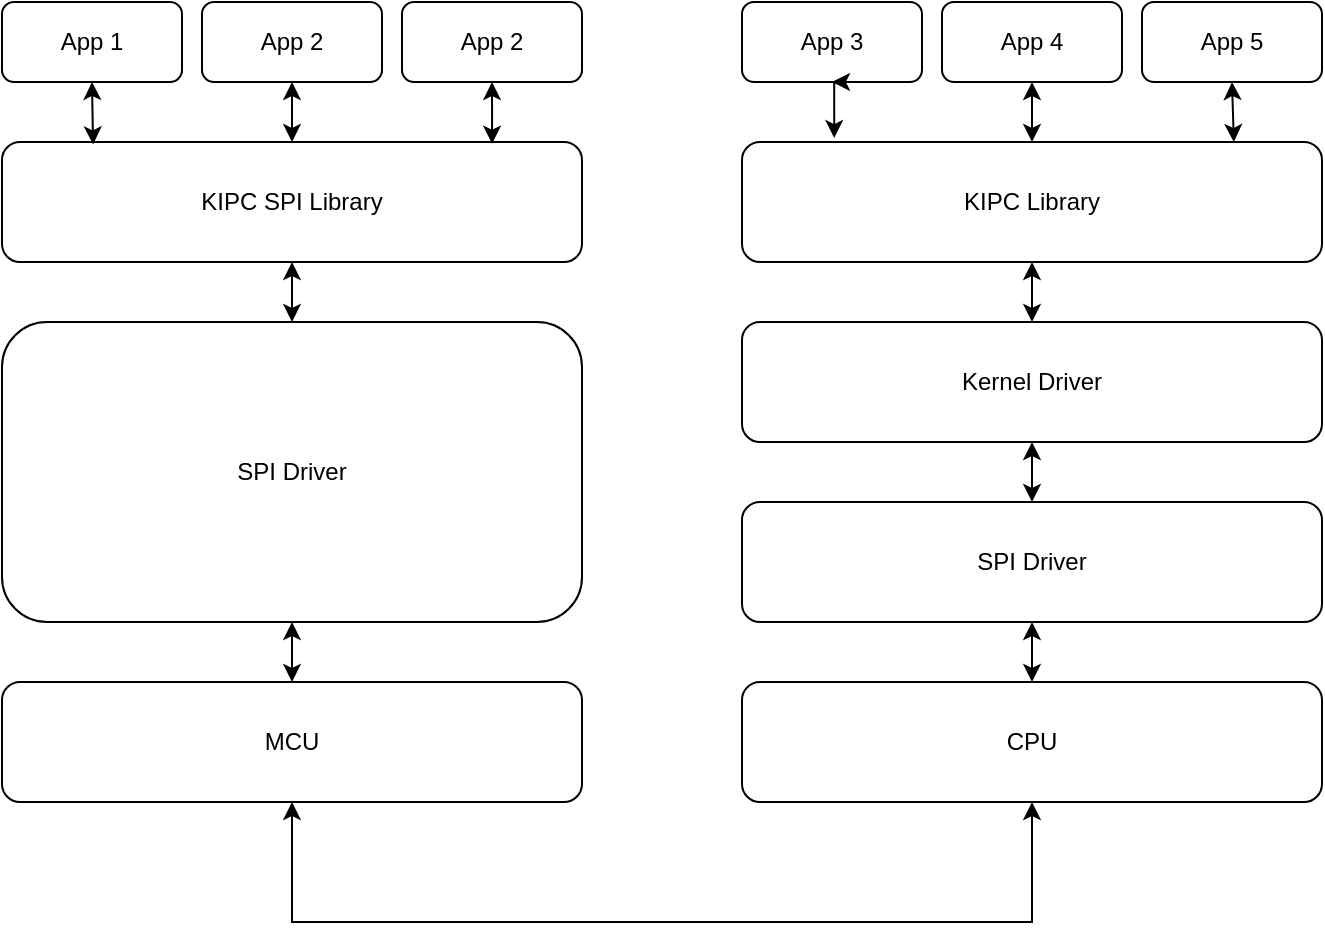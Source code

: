 <mxfile version="24.7.6">
  <diagram name="Page-1" id="fEbjchGPyEOhyHDQiC9X">
    <mxGraphModel dx="1195" dy="622" grid="1" gridSize="10" guides="1" tooltips="1" connect="1" arrows="1" fold="1" page="1" pageScale="1" pageWidth="827" pageHeight="1169" math="0" shadow="0">
      <root>
        <mxCell id="0" />
        <mxCell id="1" parent="0" />
        <mxCell id="Wx_t5_zWc-ANGZzBV8TW-1" value="App 1" style="rounded=1;whiteSpace=wrap;html=1;" vertex="1" parent="1">
          <mxGeometry x="60" y="110" width="90" height="40" as="geometry" />
        </mxCell>
        <mxCell id="Wx_t5_zWc-ANGZzBV8TW-24" style="edgeStyle=orthogonalEdgeStyle;rounded=0;orthogonalLoop=1;jettySize=auto;html=1;exitX=0.5;exitY=1;exitDx=0;exitDy=0;entryX=0.5;entryY=0;entryDx=0;entryDy=0;startArrow=classic;startFill=1;" edge="1" parent="1" source="Wx_t5_zWc-ANGZzBV8TW-2" target="Wx_t5_zWc-ANGZzBV8TW-8">
          <mxGeometry relative="1" as="geometry" />
        </mxCell>
        <mxCell id="Wx_t5_zWc-ANGZzBV8TW-2" value="App 2" style="rounded=1;whiteSpace=wrap;html=1;" vertex="1" parent="1">
          <mxGeometry x="160" y="110" width="90" height="40" as="geometry" />
        </mxCell>
        <mxCell id="Wx_t5_zWc-ANGZzBV8TW-3" value="App 2" style="rounded=1;whiteSpace=wrap;html=1;" vertex="1" parent="1">
          <mxGeometry x="260" y="110" width="90" height="40" as="geometry" />
        </mxCell>
        <mxCell id="Wx_t5_zWc-ANGZzBV8TW-5" value="App 3" style="rounded=1;whiteSpace=wrap;html=1;" vertex="1" parent="1">
          <mxGeometry x="430" y="110" width="90" height="40" as="geometry" />
        </mxCell>
        <mxCell id="Wx_t5_zWc-ANGZzBV8TW-27" style="edgeStyle=orthogonalEdgeStyle;rounded=0;orthogonalLoop=1;jettySize=auto;html=1;exitX=0.5;exitY=1;exitDx=0;exitDy=0;entryX=0.5;entryY=0;entryDx=0;entryDy=0;startArrow=classic;startFill=1;" edge="1" parent="1" source="Wx_t5_zWc-ANGZzBV8TW-6" target="Wx_t5_zWc-ANGZzBV8TW-11">
          <mxGeometry relative="1" as="geometry" />
        </mxCell>
        <mxCell id="Wx_t5_zWc-ANGZzBV8TW-6" value="App 4" style="rounded=1;whiteSpace=wrap;html=1;" vertex="1" parent="1">
          <mxGeometry x="530" y="110" width="90" height="40" as="geometry" />
        </mxCell>
        <mxCell id="Wx_t5_zWc-ANGZzBV8TW-7" value="App 5" style="rounded=1;whiteSpace=wrap;html=1;" vertex="1" parent="1">
          <mxGeometry x="630" y="110" width="90" height="40" as="geometry" />
        </mxCell>
        <mxCell id="Wx_t5_zWc-ANGZzBV8TW-19" style="edgeStyle=orthogonalEdgeStyle;rounded=0;orthogonalLoop=1;jettySize=auto;html=1;exitX=0.5;exitY=1;exitDx=0;exitDy=0;entryX=0.5;entryY=1;entryDx=0;entryDy=0;" edge="1" parent="1" source="Wx_t5_zWc-ANGZzBV8TW-8" target="Wx_t5_zWc-ANGZzBV8TW-8">
          <mxGeometry relative="1" as="geometry" />
        </mxCell>
        <mxCell id="Wx_t5_zWc-ANGZzBV8TW-22" style="edgeStyle=orthogonalEdgeStyle;rounded=0;orthogonalLoop=1;jettySize=auto;html=1;exitX=0.5;exitY=1;exitDx=0;exitDy=0;entryX=0.5;entryY=0;entryDx=0;entryDy=0;startArrow=classic;startFill=1;" edge="1" parent="1" source="Wx_t5_zWc-ANGZzBV8TW-8" target="Wx_t5_zWc-ANGZzBV8TW-9">
          <mxGeometry relative="1" as="geometry" />
        </mxCell>
        <mxCell id="Wx_t5_zWc-ANGZzBV8TW-8" value="KIPC SPI Library" style="rounded=1;whiteSpace=wrap;html=1;" vertex="1" parent="1">
          <mxGeometry x="60" y="180" width="290" height="60" as="geometry" />
        </mxCell>
        <mxCell id="Wx_t5_zWc-ANGZzBV8TW-9" value="SPI Driver" style="rounded=1;whiteSpace=wrap;html=1;" vertex="1" parent="1">
          <mxGeometry x="60" y="270" width="290" height="150" as="geometry" />
        </mxCell>
        <mxCell id="Wx_t5_zWc-ANGZzBV8TW-31" style="edgeStyle=orthogonalEdgeStyle;rounded=0;orthogonalLoop=1;jettySize=auto;html=1;exitX=0.5;exitY=1;exitDx=0;exitDy=0;entryX=0.5;entryY=0;entryDx=0;entryDy=0;startArrow=classic;startFill=1;" edge="1" parent="1" source="Wx_t5_zWc-ANGZzBV8TW-11" target="Wx_t5_zWc-ANGZzBV8TW-12">
          <mxGeometry relative="1" as="geometry" />
        </mxCell>
        <mxCell id="Wx_t5_zWc-ANGZzBV8TW-11" value="KIPC Library" style="rounded=1;whiteSpace=wrap;html=1;" vertex="1" parent="1">
          <mxGeometry x="430" y="180" width="290" height="60" as="geometry" />
        </mxCell>
        <mxCell id="Wx_t5_zWc-ANGZzBV8TW-30" style="edgeStyle=orthogonalEdgeStyle;rounded=0;orthogonalLoop=1;jettySize=auto;html=1;exitX=0.5;exitY=1;exitDx=0;exitDy=0;entryX=0.5;entryY=0;entryDx=0;entryDy=0;startArrow=classic;startFill=1;" edge="1" parent="1" source="Wx_t5_zWc-ANGZzBV8TW-12" target="Wx_t5_zWc-ANGZzBV8TW-13">
          <mxGeometry relative="1" as="geometry" />
        </mxCell>
        <mxCell id="Wx_t5_zWc-ANGZzBV8TW-12" value="Kernel Driver" style="rounded=1;whiteSpace=wrap;html=1;" vertex="1" parent="1">
          <mxGeometry x="430" y="270" width="290" height="60" as="geometry" />
        </mxCell>
        <mxCell id="Wx_t5_zWc-ANGZzBV8TW-29" style="edgeStyle=orthogonalEdgeStyle;rounded=0;orthogonalLoop=1;jettySize=auto;html=1;exitX=0.5;exitY=1;exitDx=0;exitDy=0;entryX=0.5;entryY=0;entryDx=0;entryDy=0;startArrow=classic;startFill=1;" edge="1" parent="1" source="Wx_t5_zWc-ANGZzBV8TW-13" target="Wx_t5_zWc-ANGZzBV8TW-15">
          <mxGeometry relative="1" as="geometry" />
        </mxCell>
        <mxCell id="Wx_t5_zWc-ANGZzBV8TW-13" value="SPI Driver" style="rounded=1;whiteSpace=wrap;html=1;" vertex="1" parent="1">
          <mxGeometry x="430" y="360" width="290" height="60" as="geometry" />
        </mxCell>
        <mxCell id="Wx_t5_zWc-ANGZzBV8TW-14" value="MCU" style="rounded=1;whiteSpace=wrap;html=1;" vertex="1" parent="1">
          <mxGeometry x="60" y="450" width="290" height="60" as="geometry" />
        </mxCell>
        <mxCell id="Wx_t5_zWc-ANGZzBV8TW-15" value="CPU" style="rounded=1;whiteSpace=wrap;html=1;" vertex="1" parent="1">
          <mxGeometry x="430" y="450" width="290" height="60" as="geometry" />
        </mxCell>
        <mxCell id="Wx_t5_zWc-ANGZzBV8TW-16" value="" style="endArrow=classic;startArrow=classic;html=1;rounded=0;entryX=0.5;entryY=1;entryDx=0;entryDy=0;exitX=0.5;exitY=1;exitDx=0;exitDy=0;" edge="1" parent="1" source="Wx_t5_zWc-ANGZzBV8TW-14" target="Wx_t5_zWc-ANGZzBV8TW-15">
          <mxGeometry width="50" height="50" relative="1" as="geometry">
            <mxPoint x="240" y="560" as="sourcePoint" />
            <mxPoint x="610" y="560" as="targetPoint" />
            <Array as="points">
              <mxPoint x="205" y="570" />
              <mxPoint x="575" y="570" />
            </Array>
          </mxGeometry>
        </mxCell>
        <mxCell id="Wx_t5_zWc-ANGZzBV8TW-18" value="" style="endArrow=classic;startArrow=classic;html=1;rounded=0;exitX=0.5;exitY=0;exitDx=0;exitDy=0;entryX=0.5;entryY=1;entryDx=0;entryDy=0;" edge="1" parent="1" source="Wx_t5_zWc-ANGZzBV8TW-14" target="Wx_t5_zWc-ANGZzBV8TW-9">
          <mxGeometry width="50" height="50" relative="1" as="geometry">
            <mxPoint x="390" y="410" as="sourcePoint" />
            <mxPoint x="440" y="360" as="targetPoint" />
          </mxGeometry>
        </mxCell>
        <mxCell id="Wx_t5_zWc-ANGZzBV8TW-23" style="edgeStyle=orthogonalEdgeStyle;rounded=0;orthogonalLoop=1;jettySize=auto;html=1;exitX=0.5;exitY=1;exitDx=0;exitDy=0;startArrow=classic;startFill=1;entryX=0.157;entryY=0.02;entryDx=0;entryDy=0;entryPerimeter=0;" edge="1" parent="1" source="Wx_t5_zWc-ANGZzBV8TW-1" target="Wx_t5_zWc-ANGZzBV8TW-8">
          <mxGeometry relative="1" as="geometry">
            <mxPoint x="90" y="170" as="targetPoint" />
          </mxGeometry>
        </mxCell>
        <mxCell id="Wx_t5_zWc-ANGZzBV8TW-25" style="edgeStyle=orthogonalEdgeStyle;rounded=0;orthogonalLoop=1;jettySize=auto;html=1;exitX=0.5;exitY=1;exitDx=0;exitDy=0;entryX=0.845;entryY=0.014;entryDx=0;entryDy=0;entryPerimeter=0;startArrow=classic;startFill=1;" edge="1" parent="1" source="Wx_t5_zWc-ANGZzBV8TW-3" target="Wx_t5_zWc-ANGZzBV8TW-8">
          <mxGeometry relative="1" as="geometry">
            <mxPoint x="330" y="170" as="targetPoint" />
          </mxGeometry>
        </mxCell>
        <mxCell id="Wx_t5_zWc-ANGZzBV8TW-26" style="edgeStyle=orthogonalEdgeStyle;rounded=0;orthogonalLoop=1;jettySize=auto;html=1;exitX=0.5;exitY=1;exitDx=0;exitDy=0;entryX=0.159;entryY=-0.033;entryDx=0;entryDy=0;entryPerimeter=0;startArrow=classic;startFill=1;" edge="1" parent="1" source="Wx_t5_zWc-ANGZzBV8TW-5" target="Wx_t5_zWc-ANGZzBV8TW-11">
          <mxGeometry relative="1" as="geometry" />
        </mxCell>
        <mxCell id="Wx_t5_zWc-ANGZzBV8TW-28" style="edgeStyle=orthogonalEdgeStyle;rounded=0;orthogonalLoop=1;jettySize=auto;html=1;exitX=0.5;exitY=1;exitDx=0;exitDy=0;entryX=0.848;entryY=0;entryDx=0;entryDy=0;entryPerimeter=0;startArrow=classic;startFill=1;" edge="1" parent="1" source="Wx_t5_zWc-ANGZzBV8TW-7" target="Wx_t5_zWc-ANGZzBV8TW-11">
          <mxGeometry relative="1" as="geometry" />
        </mxCell>
      </root>
    </mxGraphModel>
  </diagram>
</mxfile>

